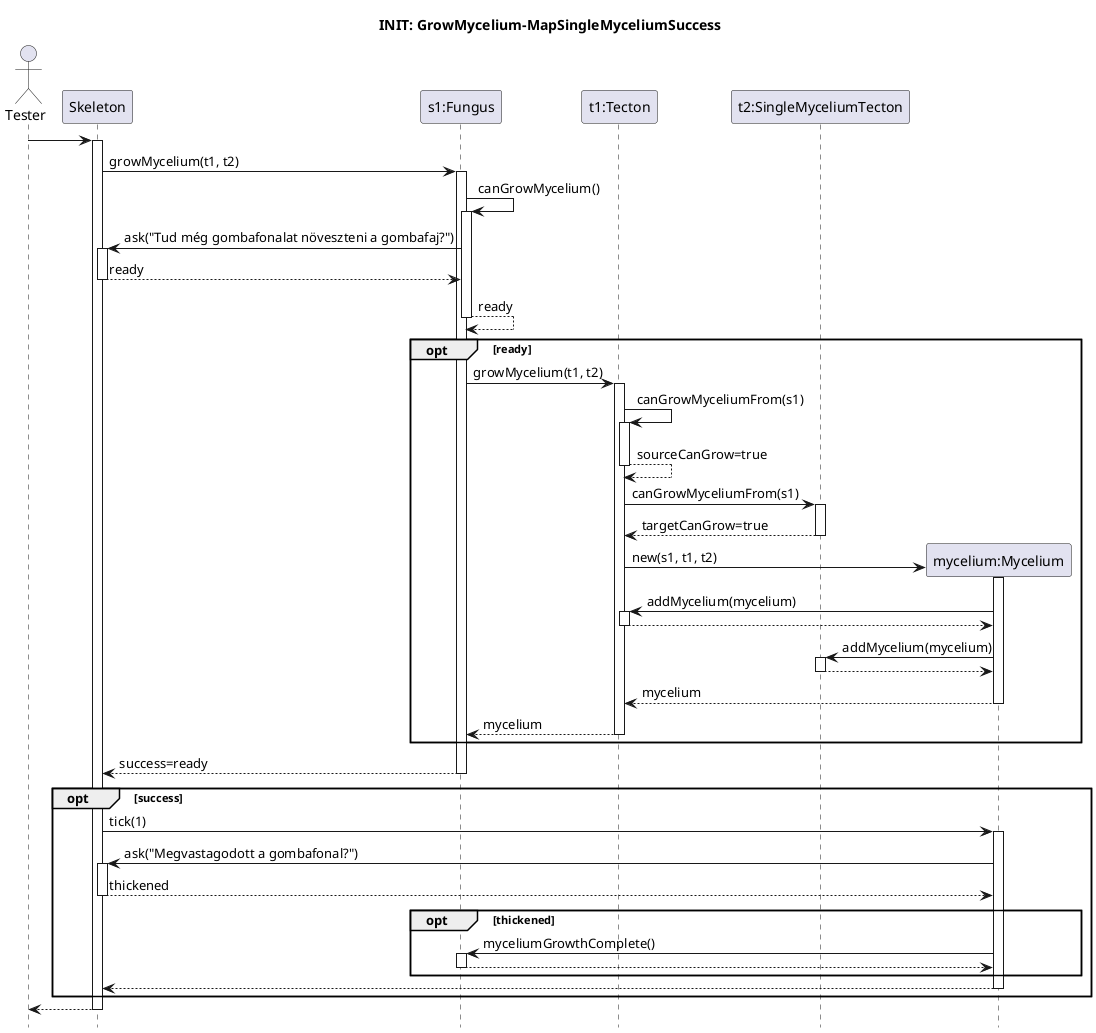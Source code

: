 @startuml grow-mycelium-success
hide footbox

title INIT: GrowMycelium-MapSingleMyceliumSuccess

actor Tester
participant Skeleton
participant "s1:Fungus" as species
participant "t1:Tecton" as source
participant "t2:SingleMyceliumTecton" as target
participant "mycelium:Mycelium" as mycelium

Tester -> Skeleton
activate Skeleton

Skeleton -> species : growMycelium(t1, t2)
activate species

species -> species : canGrowMycelium()
activate species

Skeleton <- species : ask("Tud még gombafonalat növeszteni a gombafaj?")
activate Skeleton
return ready

return ready

opt ready

    species -> source : growMycelium(t1, t2)
    activate source
        source -> source : canGrowMyceliumFrom(s1)
        activate source
        return sourceCanGrow=true

        source -> target : canGrowMyceliumFrom(s1)
        activate target
        return targetCanGrow=true

        create mycelium
        source -> mycelium : new(s1, t1, t2)
        activate mycelium

        mycelium -> source : addMycelium(mycelium)
        activate source
        return

        mycelium -> target : addMycelium(mycelium)
        activate target
        return

        return mycelium

    return mycelium
end
return success=ready

opt success
    Skeleton -> mycelium : tick(1)
    activate mycelium

    Skeleton <- mycelium : ask("Megvastagodott a gombafonal?")
    activate Skeleton
    return thickened

    opt thickened 
        mycelium -> species : myceliumGrowthComplete()
        activate species
        return
    end

    return
end
return
@enduml